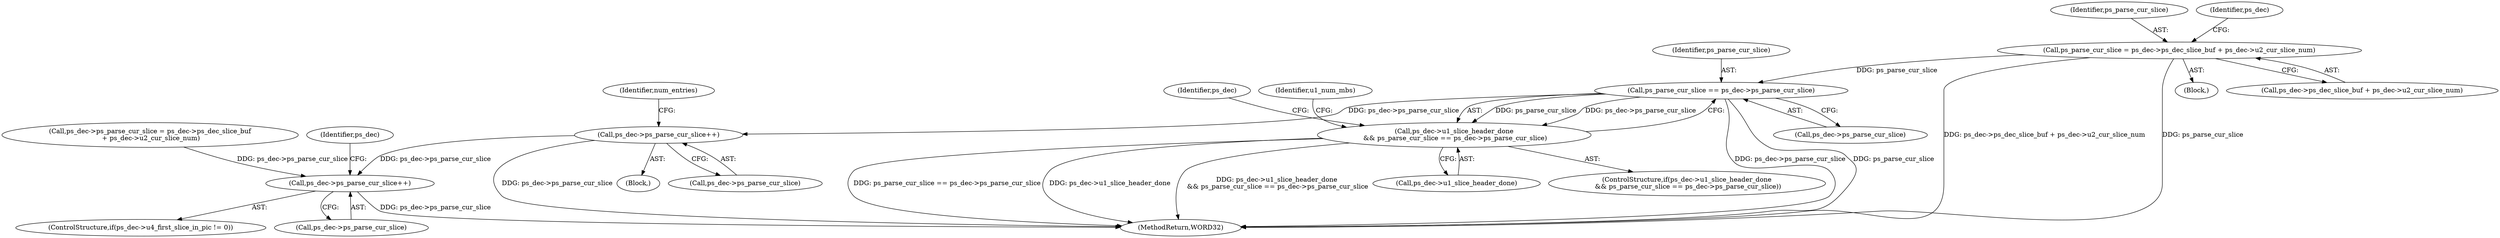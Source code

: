 digraph "0_Android_d4841f1161bdb5e13cb19e81af42437a634dd6ef@integer" {
"1000509" [label="(Call,ps_parse_cur_slice = ps_dec->ps_dec_slice_buf + ps_dec->u2_cur_slice_num)"];
"1000523" [label="(Call,ps_parse_cur_slice == ps_dec->ps_parse_cur_slice)"];
"1000519" [label="(Call,ps_dec->u1_slice_header_done\n && ps_parse_cur_slice == ps_dec->ps_parse_cur_slice)"];
"1000747" [label="(Call,ps_dec->ps_parse_cur_slice++)"];
"1001326" [label="(Call,ps_dec->ps_parse_cur_slice++)"];
"1001364" [label="(MethodReturn,WORD32)"];
"1000519" [label="(Call,ps_dec->u1_slice_header_done\n && ps_parse_cur_slice == ps_dec->ps_parse_cur_slice)"];
"1000530" [label="(Identifier,u1_num_mbs)"];
"1000507" [label="(Block,)"];
"1000753" [label="(Call,ps_dec->ps_parse_cur_slice = ps_dec->ps_dec_slice_buf\n + ps_dec->u2_cur_slice_num)"];
"1000509" [label="(Call,ps_parse_cur_slice = ps_dec->ps_dec_slice_buf + ps_dec->u2_cur_slice_num)"];
"1001320" [label="(ControlStructure,if(ps_dec->u4_first_slice_in_pic != 0))"];
"1000525" [label="(Call,ps_dec->ps_parse_cur_slice)"];
"1001326" [label="(Call,ps_dec->ps_parse_cur_slice++)"];
"1000769" [label="(Identifier,num_entries)"];
"1000511" [label="(Call,ps_dec->ps_dec_slice_buf + ps_dec->u2_cur_slice_num)"];
"1000520" [label="(Call,ps_dec->u1_slice_header_done)"];
"1000528" [label="(Block,)"];
"1000510" [label="(Identifier,ps_parse_cur_slice)"];
"1001332" [label="(Identifier,ps_dec)"];
"1000524" [label="(Identifier,ps_parse_cur_slice)"];
"1001327" [label="(Call,ps_dec->ps_parse_cur_slice)"];
"1000747" [label="(Call,ps_dec->ps_parse_cur_slice++)"];
"1000518" [label="(ControlStructure,if(ps_dec->u1_slice_header_done\n && ps_parse_cur_slice == ps_dec->ps_parse_cur_slice))"];
"1000523" [label="(Call,ps_parse_cur_slice == ps_dec->ps_parse_cur_slice)"];
"1000521" [label="(Identifier,ps_dec)"];
"1000755" [label="(Identifier,ps_dec)"];
"1000748" [label="(Call,ps_dec->ps_parse_cur_slice)"];
"1000509" -> "1000507"  [label="AST: "];
"1000509" -> "1000511"  [label="CFG: "];
"1000510" -> "1000509"  [label="AST: "];
"1000511" -> "1000509"  [label="AST: "];
"1000521" -> "1000509"  [label="CFG: "];
"1000509" -> "1001364"  [label="DDG: ps_dec->ps_dec_slice_buf + ps_dec->u2_cur_slice_num"];
"1000509" -> "1001364"  [label="DDG: ps_parse_cur_slice"];
"1000509" -> "1000523"  [label="DDG: ps_parse_cur_slice"];
"1000523" -> "1000519"  [label="AST: "];
"1000523" -> "1000525"  [label="CFG: "];
"1000524" -> "1000523"  [label="AST: "];
"1000525" -> "1000523"  [label="AST: "];
"1000519" -> "1000523"  [label="CFG: "];
"1000523" -> "1001364"  [label="DDG: ps_dec->ps_parse_cur_slice"];
"1000523" -> "1001364"  [label="DDG: ps_parse_cur_slice"];
"1000523" -> "1000519"  [label="DDG: ps_parse_cur_slice"];
"1000523" -> "1000519"  [label="DDG: ps_dec->ps_parse_cur_slice"];
"1000523" -> "1000747"  [label="DDG: ps_dec->ps_parse_cur_slice"];
"1000519" -> "1000518"  [label="AST: "];
"1000519" -> "1000520"  [label="CFG: "];
"1000520" -> "1000519"  [label="AST: "];
"1000530" -> "1000519"  [label="CFG: "];
"1000755" -> "1000519"  [label="CFG: "];
"1000519" -> "1001364"  [label="DDG: ps_dec->u1_slice_header_done"];
"1000519" -> "1001364"  [label="DDG: ps_dec->u1_slice_header_done\n && ps_parse_cur_slice == ps_dec->ps_parse_cur_slice"];
"1000519" -> "1001364"  [label="DDG: ps_parse_cur_slice == ps_dec->ps_parse_cur_slice"];
"1000747" -> "1000528"  [label="AST: "];
"1000747" -> "1000748"  [label="CFG: "];
"1000748" -> "1000747"  [label="AST: "];
"1000769" -> "1000747"  [label="CFG: "];
"1000747" -> "1001364"  [label="DDG: ps_dec->ps_parse_cur_slice"];
"1000747" -> "1001326"  [label="DDG: ps_dec->ps_parse_cur_slice"];
"1001326" -> "1001320"  [label="AST: "];
"1001326" -> "1001327"  [label="CFG: "];
"1001327" -> "1001326"  [label="AST: "];
"1001332" -> "1001326"  [label="CFG: "];
"1001326" -> "1001364"  [label="DDG: ps_dec->ps_parse_cur_slice"];
"1000753" -> "1001326"  [label="DDG: ps_dec->ps_parse_cur_slice"];
}
